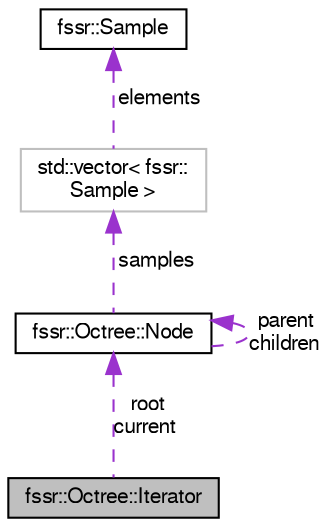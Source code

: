 digraph "fssr::Octree::Iterator"
{
  edge [fontname="FreeSans",fontsize="10",labelfontname="FreeSans",labelfontsize="10"];
  node [fontname="FreeSans",fontsize="10",shape=record];
  Node0 [label="fssr::Octree::Iterator",height=0.2,width=0.4,color="black", fillcolor="grey75", style="filled", fontcolor="black"];
  Node1 -> Node0 [dir="back",color="darkorchid3",fontsize="10",style="dashed",label=" root\ncurrent" ,fontname="FreeSans"];
  Node1 [label="fssr::Octree::Node",height=0.2,width=0.4,color="black", fillcolor="white", style="filled",URL="$structfssr_1_1_octree_1_1_node.html",tooltip="Simple recursive octree node that stores samples in a vector. "];
  Node1 -> Node1 [dir="back",color="darkorchid3",fontsize="10",style="dashed",label=" parent\nchildren" ,fontname="FreeSans"];
  Node2 -> Node1 [dir="back",color="darkorchid3",fontsize="10",style="dashed",label=" samples" ,fontname="FreeSans"];
  Node2 [label="std::vector\< fssr::\lSample \>",height=0.2,width=0.4,color="grey75", fillcolor="white", style="filled"];
  Node3 -> Node2 [dir="back",color="darkorchid3",fontsize="10",style="dashed",label=" elements" ,fontname="FreeSans"];
  Node3 [label="fssr::Sample",height=0.2,width=0.4,color="black", fillcolor="white", style="filled",URL="$structfssr_1_1_sample.html",tooltip="Representation of a point sample. "];
}
